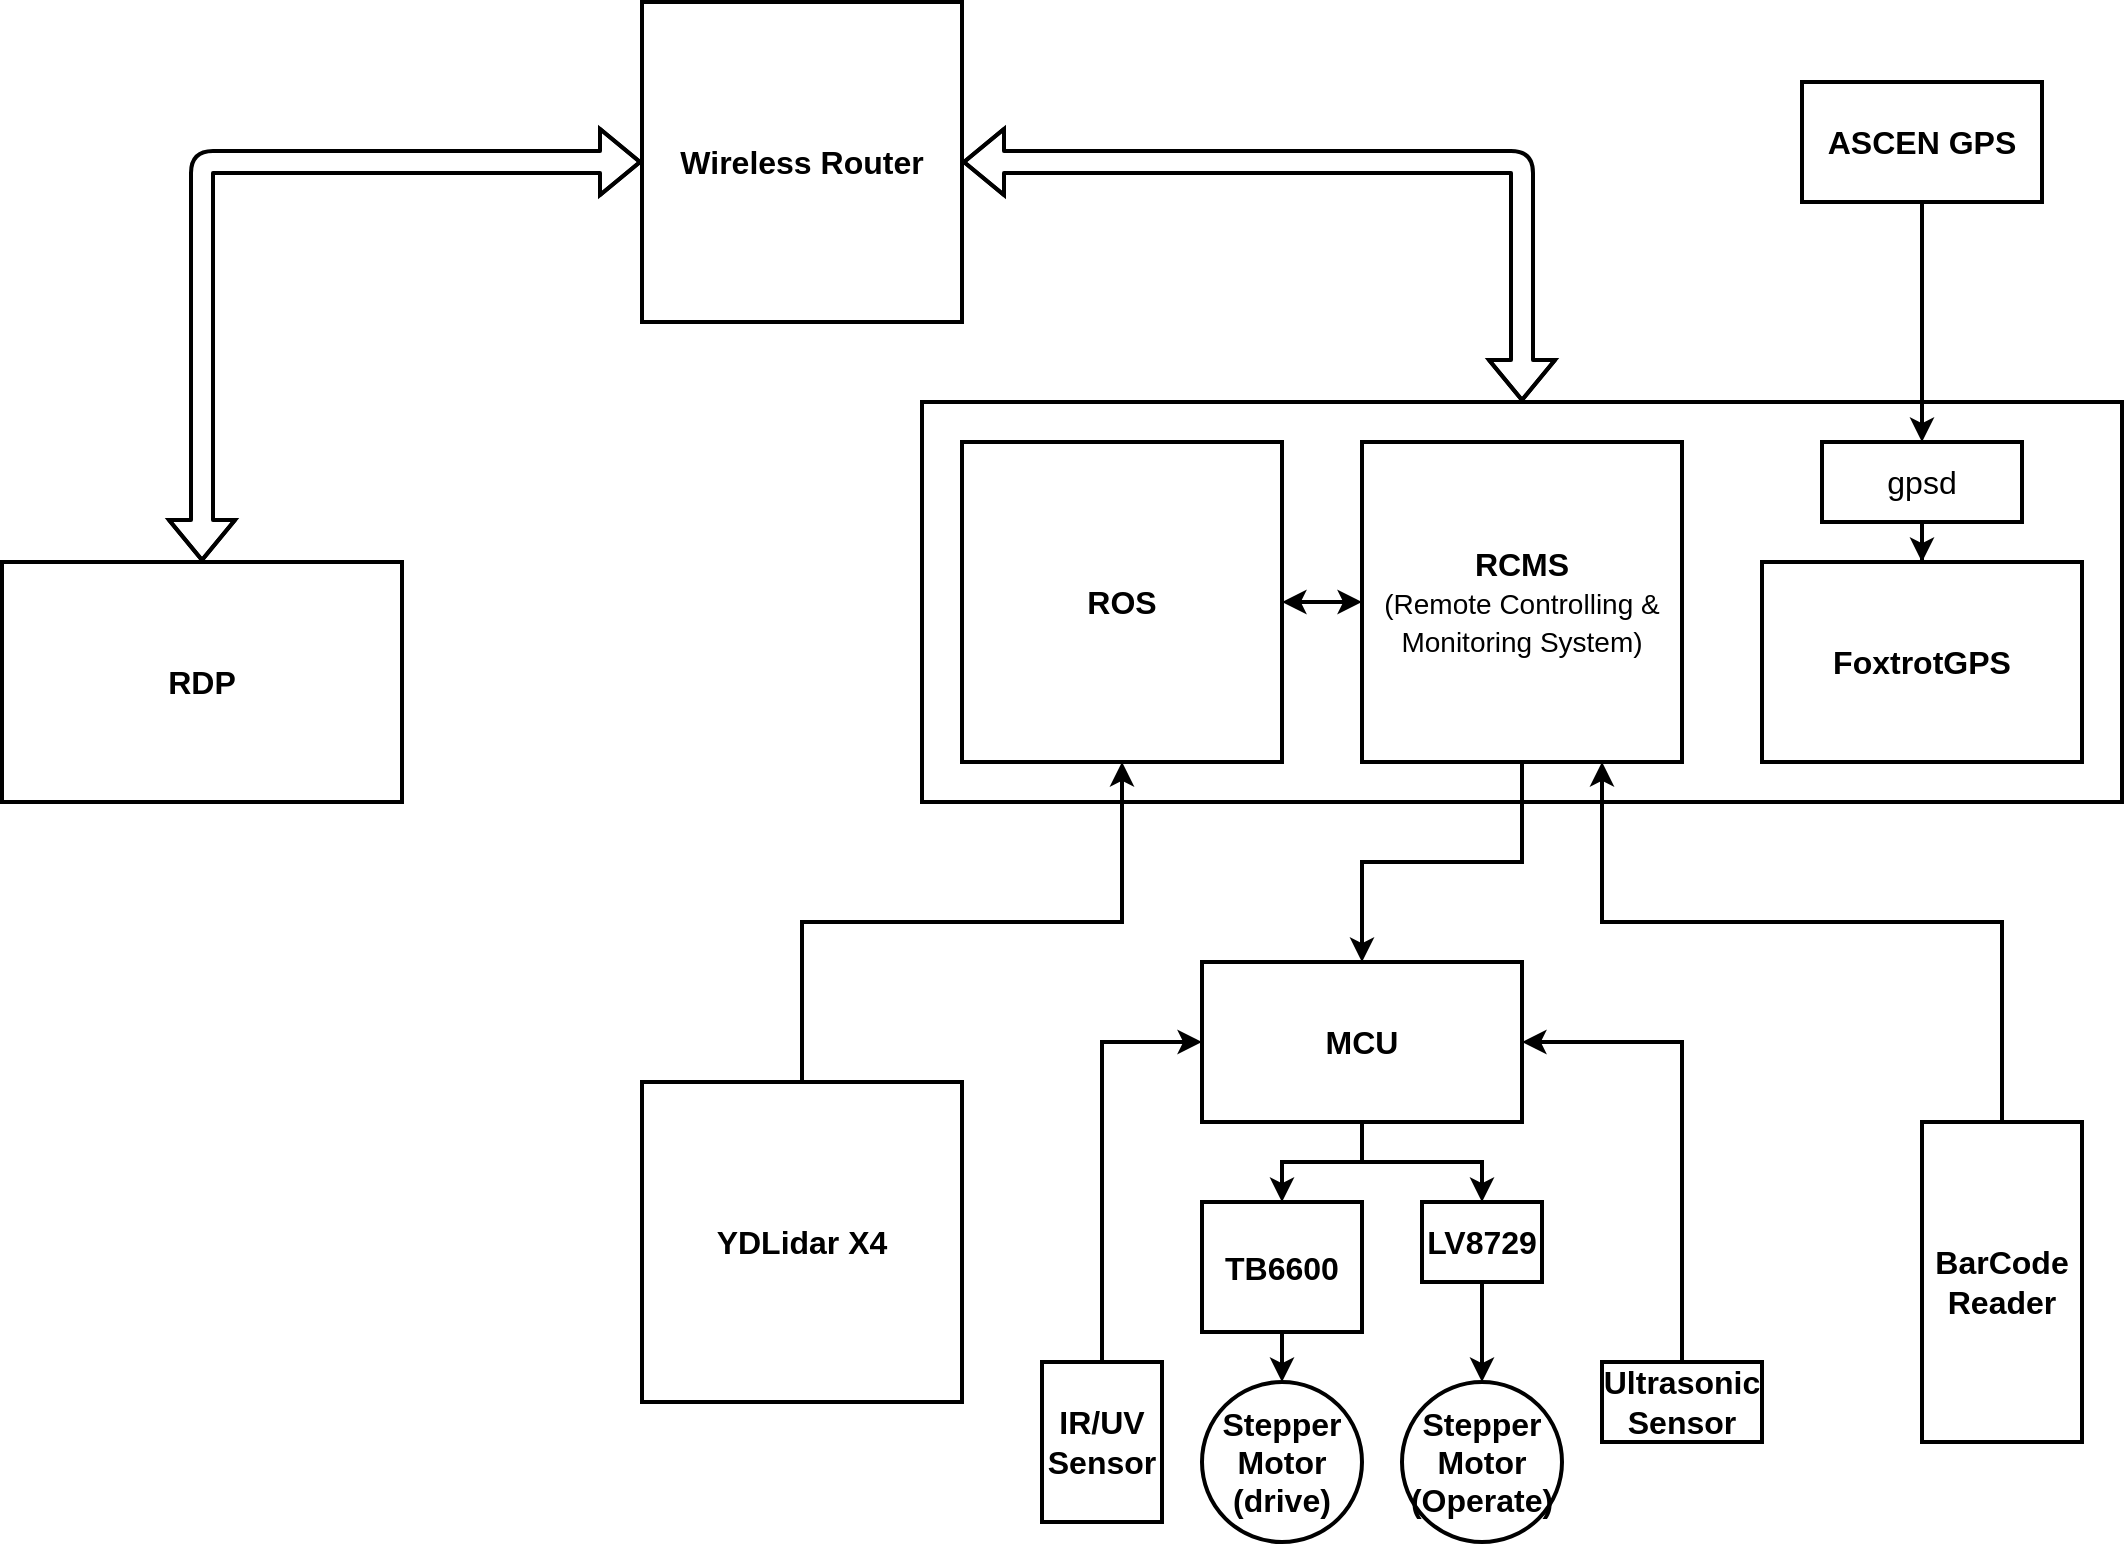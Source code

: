 <mxfile>
    <diagram id="jvKagsyGKAKOTue5fjl5" name="페이지-1">
        <mxGraphModel dx="2408" dy="901" grid="1" gridSize="10" guides="1" tooltips="1" connect="1" arrows="1" fold="1" page="1" pageScale="1" pageWidth="1169" pageHeight="827" math="0" shadow="0">
            <root>
                <mxCell id="0"/>
                <mxCell id="1" parent="0"/>
                <mxCell id="2" value="" style="rounded=0;whiteSpace=wrap;html=1;fillColor=none;strokeWidth=2;fontSize=16;fontStyle=1" vertex="1" parent="1">
                    <mxGeometry x="500" y="240" width="600" height="200" as="geometry"/>
                </mxCell>
                <mxCell id="3" value="FoxtrotGPS" style="whiteSpace=wrap;html=1;strokeWidth=2;fontSize=16;fontStyle=1" vertex="1" parent="1">
                    <mxGeometry x="920" y="320" width="160" height="100" as="geometry"/>
                </mxCell>
                <mxCell id="4" style="edgeStyle=orthogonalEdgeStyle;rounded=0;orthogonalLoop=1;jettySize=auto;html=1;entryX=0.5;entryY=0;entryDx=0;entryDy=0;strokeWidth=2;fontSize=16;fontStyle=1" edge="1" parent="1" source="5" target="14">
                    <mxGeometry relative="1" as="geometry"/>
                </mxCell>
                <mxCell id="5" value="RCMS&lt;br style=&quot;font-size: 16px&quot;&gt;&lt;font style=&quot;font-size: 14px ; font-weight: normal&quot;&gt;(Remote Controlling &amp;amp; Monitoring System)&lt;/font&gt;" style="whiteSpace=wrap;html=1;strokeWidth=2;fontSize=16;fontStyle=1" vertex="1" parent="1">
                    <mxGeometry x="720" y="260" width="160" height="160" as="geometry"/>
                </mxCell>
                <mxCell id="64" style="edgeStyle=orthogonalEdgeStyle;rounded=0;orthogonalLoop=1;jettySize=auto;html=1;entryX=0.5;entryY=0;entryDx=0;entryDy=0;fontSize=16;strokeWidth=2;" edge="1" parent="1" source="7" target="63">
                    <mxGeometry relative="1" as="geometry"/>
                </mxCell>
                <mxCell id="7" value="ASCEN GPS" style="whiteSpace=wrap;html=1;strokeWidth=2;fontSize=16;fontStyle=1" vertex="1" parent="1">
                    <mxGeometry x="940" y="80" width="120" height="60" as="geometry"/>
                </mxCell>
                <mxCell id="8" value="Wireless Router" style="whiteSpace=wrap;html=1;strokeWidth=2;fontSize=16;fontStyle=1" vertex="1" parent="1">
                    <mxGeometry x="360" y="40" width="160" height="160" as="geometry"/>
                </mxCell>
                <mxCell id="60" style="edgeStyle=orthogonalEdgeStyle;rounded=0;orthogonalLoop=1;jettySize=auto;html=1;entryX=0.5;entryY=0;entryDx=0;entryDy=0;strokeWidth=2;fontSize=16;fontStyle=1" edge="1" parent="1" source="14" target="17">
                    <mxGeometry relative="1" as="geometry"/>
                </mxCell>
                <mxCell id="61" style="edgeStyle=orthogonalEdgeStyle;rounded=0;orthogonalLoop=1;jettySize=auto;html=1;entryX=0.5;entryY=0;entryDx=0;entryDy=0;strokeWidth=2;fontSize=16;fontStyle=1" edge="1" parent="1" source="14" target="40">
                    <mxGeometry relative="1" as="geometry">
                        <Array as="points">
                            <mxPoint x="720" y="620"/>
                            <mxPoint x="780" y="620"/>
                        </Array>
                    </mxGeometry>
                </mxCell>
                <mxCell id="14" value="MCU" style="whiteSpace=wrap;html=1;strokeWidth=2;fontSize=16;fontStyle=1" vertex="1" parent="1">
                    <mxGeometry x="640" y="520" width="160" height="80" as="geometry"/>
                </mxCell>
                <mxCell id="16" style="edgeStyle=orthogonalEdgeStyle;rounded=0;orthogonalLoop=1;jettySize=auto;html=1;entryX=0.5;entryY=0;entryDx=0;entryDy=0;strokeWidth=2;fontSize=16;fontStyle=1" edge="1" parent="1" source="17" target="18">
                    <mxGeometry relative="1" as="geometry"/>
                </mxCell>
                <mxCell id="17" value="TB6600" style="whiteSpace=wrap;html=1;strokeWidth=2;fontSize=16;fontStyle=1" vertex="1" parent="1">
                    <mxGeometry x="640" y="640" width="80" height="65" as="geometry"/>
                </mxCell>
                <mxCell id="18" value="Stepper&lt;br style=&quot;font-size: 16px;&quot;&gt;Motor&lt;br style=&quot;font-size: 16px;&quot;&gt;(drive)" style="ellipse;whiteSpace=wrap;html=1;strokeWidth=2;fontSize=16;fontStyle=1" vertex="1" parent="1">
                    <mxGeometry x="640" y="730" width="80" height="80" as="geometry"/>
                </mxCell>
                <mxCell id="22" style="edgeStyle=orthogonalEdgeStyle;rounded=0;orthogonalLoop=1;jettySize=auto;html=1;entryX=0;entryY=0.5;entryDx=0;entryDy=0;strokeWidth=2;fontSize=16;fontStyle=1" edge="1" parent="1" source="23" target="14">
                    <mxGeometry relative="1" as="geometry">
                        <Array as="points">
                            <mxPoint x="590" y="560"/>
                        </Array>
                    </mxGeometry>
                </mxCell>
                <mxCell id="23" value="IR/UV &lt;br style=&quot;font-size: 16px;&quot;&gt;Sensor" style="whiteSpace=wrap;html=1;strokeWidth=2;fontSize=16;fontStyle=1" vertex="1" parent="1">
                    <mxGeometry x="560" y="720" width="60" height="80" as="geometry"/>
                </mxCell>
                <mxCell id="26" value="ROS" style="whiteSpace=wrap;html=1;strokeWidth=2;fontSize=16;fontStyle=1" vertex="1" parent="1">
                    <mxGeometry x="520" y="260" width="160" height="160" as="geometry"/>
                </mxCell>
                <mxCell id="27" style="edgeStyle=orthogonalEdgeStyle;rounded=0;orthogonalLoop=1;jettySize=auto;html=1;entryX=1;entryY=0.5;entryDx=0;entryDy=0;strokeWidth=2;fontSize=16;fontStyle=1" edge="1" parent="1" source="28" target="14">
                    <mxGeometry relative="1" as="geometry">
                        <Array as="points">
                            <mxPoint x="880" y="560"/>
                        </Array>
                    </mxGeometry>
                </mxCell>
                <mxCell id="28" value="Ultrasonic&lt;br style=&quot;font-size: 16px;&quot;&gt;Sensor" style="whiteSpace=wrap;html=1;strokeWidth=2;fontSize=16;fontStyle=1" vertex="1" parent="1">
                    <mxGeometry x="840" y="720" width="80" height="40" as="geometry"/>
                </mxCell>
                <mxCell id="29" style="edgeStyle=orthogonalEdgeStyle;rounded=0;orthogonalLoop=1;jettySize=auto;html=1;entryX=0.5;entryY=1;entryDx=0;entryDy=0;strokeWidth=2;fontSize=16;fontStyle=1" edge="1" parent="1" source="30" target="26">
                    <mxGeometry relative="1" as="geometry"/>
                </mxCell>
                <mxCell id="30" value="YDLidar X4" style="whiteSpace=wrap;html=1;strokeWidth=2;fontSize=16;fontStyle=1" vertex="1" parent="1">
                    <mxGeometry x="360" y="580" width="160" height="160" as="geometry"/>
                </mxCell>
                <mxCell id="31" value="RDP" style="whiteSpace=wrap;html=1;strokeWidth=2;fontSize=16;fontStyle=1" vertex="1" parent="1">
                    <mxGeometry x="40" y="320" width="200" height="120" as="geometry"/>
                </mxCell>
                <mxCell id="32" value="" style="shape=flexArrow;endArrow=classic;startArrow=classic;html=1;entryX=0;entryY=0.5;entryDx=0;entryDy=0;exitX=0.5;exitY=0;exitDx=0;exitDy=0;strokeWidth=2;fontSize=16;fontStyle=1" edge="1" parent="1" source="31" target="8">
                    <mxGeometry width="100" height="100" relative="1" as="geometry">
                        <mxPoint x="320" y="280.0" as="sourcePoint"/>
                        <mxPoint x="520" y="110" as="targetPoint"/>
                        <Array as="points">
                            <mxPoint x="140" y="120"/>
                        </Array>
                    </mxGeometry>
                </mxCell>
                <mxCell id="33" value="" style="shape=flexArrow;endArrow=classic;startArrow=classic;html=1;exitX=1;exitY=0.5;exitDx=0;exitDy=0;entryX=0.5;entryY=0;entryDx=0;entryDy=0;strokeWidth=2;fontSize=16;fontStyle=1" edge="1" parent="1" source="8" target="2">
                    <mxGeometry width="100" height="100" relative="1" as="geometry">
                        <mxPoint x="990.0" y="190" as="sourcePoint"/>
                        <mxPoint x="1090.0" y="90" as="targetPoint"/>
                        <Array as="points">
                            <mxPoint x="800" y="120"/>
                        </Array>
                    </mxGeometry>
                </mxCell>
                <mxCell id="34" style="edgeStyle=orthogonalEdgeStyle;rounded=0;orthogonalLoop=1;jettySize=auto;html=1;entryX=0.75;entryY=1;entryDx=0;entryDy=0;strokeWidth=2;fontSize=16;fontStyle=1" edge="1" parent="1" source="35" target="5">
                    <mxGeometry relative="1" as="geometry">
                        <Array as="points">
                            <mxPoint x="1040" y="650"/>
                            <mxPoint x="1040" y="500"/>
                            <mxPoint x="840" y="500"/>
                        </Array>
                    </mxGeometry>
                </mxCell>
                <mxCell id="35" value="BarCode Reader" style="whiteSpace=wrap;html=1;strokeWidth=2;fontSize=16;fontStyle=1" vertex="1" parent="1">
                    <mxGeometry x="1000" y="600" width="80" height="160" as="geometry"/>
                </mxCell>
                <mxCell id="39" style="edgeStyle=orthogonalEdgeStyle;rounded=0;orthogonalLoop=1;jettySize=auto;html=1;strokeWidth=2;fontSize=16;fontStyle=1" edge="1" parent="1" source="40" target="41">
                    <mxGeometry relative="1" as="geometry"/>
                </mxCell>
                <mxCell id="40" value="&lt;font style=&quot;font-size: 16px;&quot;&gt;LV8729&lt;/font&gt;" style="whiteSpace=wrap;html=1;strokeWidth=2;fontSize=16;fontStyle=1" vertex="1" parent="1">
                    <mxGeometry x="750" y="640" width="60" height="40" as="geometry"/>
                </mxCell>
                <mxCell id="41" value="Stepper&lt;br style=&quot;font-size: 16px;&quot;&gt;Motor&lt;br style=&quot;font-size: 16px;&quot;&gt;(Operate)" style="ellipse;whiteSpace=wrap;html=1;strokeWidth=2;fontSize=16;fontStyle=1" vertex="1" parent="1">
                    <mxGeometry x="740" y="730" width="80" height="80" as="geometry"/>
                </mxCell>
                <mxCell id="62" value="" style="endArrow=classic;startArrow=classic;html=1;entryX=0;entryY=0.5;entryDx=0;entryDy=0;exitX=1;exitY=0.5;exitDx=0;exitDy=0;strokeWidth=2;fontSize=16;fontStyle=1" edge="1" parent="1" source="26" target="5">
                    <mxGeometry width="50" height="50" relative="1" as="geometry">
                        <mxPoint x="370" y="410" as="sourcePoint"/>
                        <mxPoint x="420" y="360" as="targetPoint"/>
                    </mxGeometry>
                </mxCell>
                <mxCell id="65" style="edgeStyle=orthogonalEdgeStyle;rounded=0;orthogonalLoop=1;jettySize=auto;html=1;entryX=0.5;entryY=0;entryDx=0;entryDy=0;fontSize=16;strokeWidth=2;" edge="1" parent="1" source="63" target="3">
                    <mxGeometry relative="1" as="geometry"/>
                </mxCell>
                <mxCell id="63" value="gpsd" style="whiteSpace=wrap;html=1;fontSize=16;strokeWidth=2;" vertex="1" parent="1">
                    <mxGeometry x="950" y="260" width="100" height="40" as="geometry"/>
                </mxCell>
            </root>
        </mxGraphModel>
    </diagram>
</mxfile>
